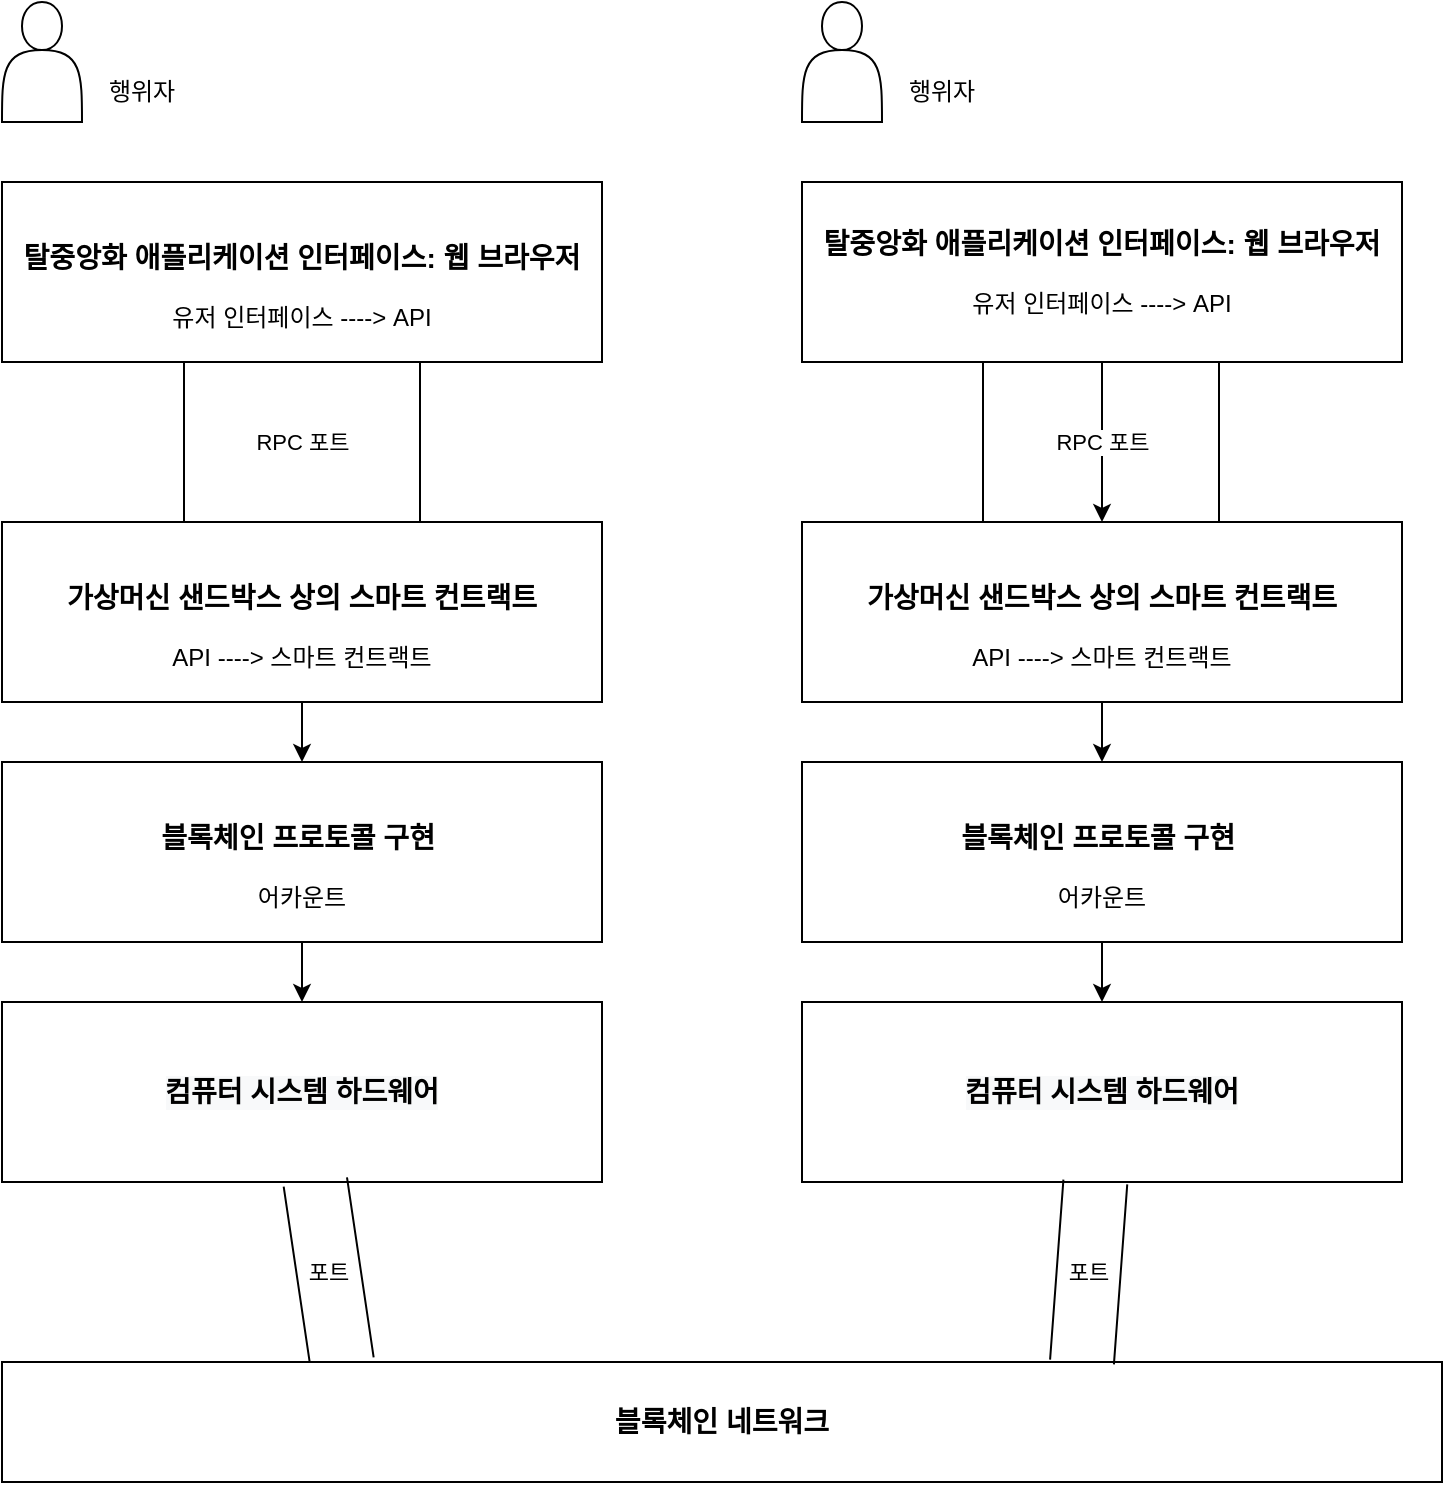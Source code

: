 <mxfile version="17.4.6" type="github">
  <diagram id="eL4BzawONwMXdwajap6b" name="Page-1">
    <mxGraphModel dx="1141" dy="1154" grid="1" gridSize="10" guides="1" tooltips="1" connect="1" arrows="1" fold="1" page="1" pageScale="1" pageWidth="827" pageHeight="1169" math="0" shadow="0">
      <root>
        <mxCell id="0" />
        <mxCell id="1" parent="0" />
        <mxCell id="LMngpZU32BugCkhdftWq-30" value="" style="edgeStyle=orthogonalEdgeStyle;rounded=0;orthogonalLoop=1;jettySize=auto;html=1;" parent="1" source="LMngpZU32BugCkhdftWq-1" target="LMngpZU32BugCkhdftWq-10" edge="1">
          <mxGeometry relative="1" as="geometry" />
        </mxCell>
        <mxCell id="LMngpZU32BugCkhdftWq-1" value="&lt;h3&gt;가상머신 샌드박스 상의 스마트 컨트랙트&lt;/h3&gt;&lt;div&gt;API ----&amp;gt; 스마트 컨트랙트&lt;/div&gt;" style="rounded=0;whiteSpace=wrap;html=1;" parent="1" vertex="1">
          <mxGeometry x="80" y="280" width="300" height="90" as="geometry" />
        </mxCell>
        <mxCell id="LMngpZU32BugCkhdftWq-7" style="edgeStyle=orthogonalEdgeStyle;rounded=0;orthogonalLoop=1;jettySize=auto;html=1;exitX=0.5;exitY=1;exitDx=0;exitDy=0;" parent="1" source="LMngpZU32BugCkhdftWq-1" target="LMngpZU32BugCkhdftWq-1" edge="1">
          <mxGeometry relative="1" as="geometry" />
        </mxCell>
        <mxCell id="LMngpZU32BugCkhdftWq-8" value="&lt;h3&gt;탈중앙화 애플리케이션 인터페이스: 웹 브라우저&lt;/h3&gt;&lt;div&gt;유저 인터페이스 ----&amp;gt; API&lt;/div&gt;" style="rounded=0;whiteSpace=wrap;html=1;" parent="1" vertex="1">
          <mxGeometry x="80" y="110" width="300" height="90" as="geometry" />
        </mxCell>
        <mxCell id="LMngpZU32BugCkhdftWq-9" value="&lt;h3 style=&quot;color: rgb(0 , 0 , 0) ; font-family: &amp;#34;helvetica&amp;#34; ; font-style: normal ; letter-spacing: normal ; text-align: center ; text-indent: 0px ; text-transform: none ; word-spacing: 0px ; background-color: rgb(248 , 249 , 250)&quot;&gt;컴퓨터 시스템 하드웨어&lt;/h3&gt;" style="rounded=0;whiteSpace=wrap;html=1;" parent="1" vertex="1">
          <mxGeometry x="80" y="520" width="300" height="90" as="geometry" />
        </mxCell>
        <mxCell id="LMngpZU32BugCkhdftWq-31" value="" style="edgeStyle=orthogonalEdgeStyle;rounded=0;orthogonalLoop=1;jettySize=auto;html=1;" parent="1" source="LMngpZU32BugCkhdftWq-10" target="LMngpZU32BugCkhdftWq-9" edge="1">
          <mxGeometry relative="1" as="geometry" />
        </mxCell>
        <mxCell id="LMngpZU32BugCkhdftWq-10" value="&lt;h3&gt;블록체인 프로토콜 구현&amp;nbsp;&lt;/h3&gt;&lt;div&gt;어카운트&lt;/div&gt;" style="rounded=0;whiteSpace=wrap;html=1;" parent="1" vertex="1">
          <mxGeometry x="80" y="400" width="300" height="90" as="geometry" />
        </mxCell>
        <mxCell id="LMngpZU32BugCkhdftWq-16" value="포트" style="shape=link;html=1;rounded=0;width=32;" parent="1" source="LMngpZU32BugCkhdftWq-9" edge="1">
          <mxGeometry width="100" relative="1" as="geometry">
            <mxPoint x="360" y="450" as="sourcePoint" />
            <mxPoint x="250" y="700" as="targetPoint" />
          </mxGeometry>
        </mxCell>
        <mxCell id="LMngpZU32BugCkhdftWq-17" value="&lt;h3 style=&quot;font-family: &amp;#34;helvetica&amp;#34;&quot;&gt;블록체인 네트워크&lt;/h3&gt;" style="rounded=0;whiteSpace=wrap;html=1;" parent="1" vertex="1">
          <mxGeometry x="80" y="700" width="720" height="60" as="geometry" />
        </mxCell>
        <mxCell id="LMngpZU32BugCkhdftWq-29" value="" style="edgeStyle=orthogonalEdgeStyle;rounded=0;orthogonalLoop=1;jettySize=auto;html=1;" parent="1" source="LMngpZU32BugCkhdftWq-18" target="LMngpZU32BugCkhdftWq-21" edge="1">
          <mxGeometry relative="1" as="geometry" />
        </mxCell>
        <mxCell id="LMngpZU32BugCkhdftWq-18" value="&lt;h3&gt;가상머신 샌드박스 상의 스마트 컨트랙트&lt;/h3&gt;&lt;div&gt;API ----&amp;gt; 스마트 컨트랙트&lt;/div&gt;" style="rounded=0;whiteSpace=wrap;html=1;" parent="1" vertex="1">
          <mxGeometry x="480" y="280" width="300" height="90" as="geometry" />
        </mxCell>
        <mxCell id="LMngpZU32BugCkhdftWq-36" value="" style="edgeStyle=orthogonalEdgeStyle;rounded=0;orthogonalLoop=1;jettySize=auto;html=1;" parent="1" source="LMngpZU32BugCkhdftWq-19" target="LMngpZU32BugCkhdftWq-18" edge="1">
          <mxGeometry relative="1" as="geometry" />
        </mxCell>
        <mxCell id="LMngpZU32BugCkhdftWq-19" value="&lt;h3&gt;탈중앙화 애플리케이션 인터페이스: 웹 브라우저&lt;/h3&gt;&lt;div&gt;유저 인터페이스 ----&amp;gt; API&lt;/div&gt;&lt;div&gt;&lt;span style=&quot;color: rgba(0 , 0 , 0 , 0) ; font-family: monospace ; font-size: 0px&quot;&gt;%3CmxGraphModel%3E%3Croot%3E%3CmxCell%20id%3D%220%22%2F%3E%3CmxCell%20id%3D%221%22%20parent%3D%220%22%2F%3E%3CmxCell%20id%3D%222%22%20value%3D%22%26lt%3Bh3%26gt%3B%ED%83%88%EC%A4%91%EC%95%99%ED%99%94%20%EC%95%A0%ED%94%8C%EB%A6%AC%EC%BC%80%EC%9D%B4%EC%85%98%20%EC%9D%B8%ED%84%B0%ED%8E%98%EC%9D%B4%EC%8A%A4%3A%20%EC%9B%B9%20%EB%B8%8C%EB%9D%BC%EC%9A%B0%EC%A0%80%26lt%3B%2Fh3%26gt%3B%26lt%3Bdiv%26gt%3B%EC%9C%A0%EC%A0%80%20%EC%9D%B8%ED%84%B0%ED%8E%98%EC%9D%B4%EC%8A%A4%20----%26amp%3Bgt%3B%20API%26lt%3B%2Fdiv%26gt%3B%22%20style%3D%22rounded%3D0%3BwhiteSpace%3Dwrap%3Bhtml%3D1%3B%22%20vertex%3D%221%22%20parent%3D%221%22%3E%3CmxGeometry%20x%3D%2280%22%20y%3D%22110%22%20width%3D%22300%22%20height%3D%2290%22%20as%3D%22geometry%22%2F%3E%3C%2FmxCell%3E%3C%2Froot%3E%3C%2FmxGraphModel%3Eㅇㅇ&lt;/span&gt;&lt;br&gt;&lt;/div&gt;" style="rounded=0;whiteSpace=wrap;html=1;" parent="1" vertex="1">
          <mxGeometry x="480" y="110" width="300" height="90" as="geometry" />
        </mxCell>
        <mxCell id="LMngpZU32BugCkhdftWq-20" value="&lt;h3 style=&quot;color: rgb(0 , 0 , 0) ; font-family: &amp;#34;helvetica&amp;#34; ; font-style: normal ; letter-spacing: normal ; text-align: center ; text-indent: 0px ; text-transform: none ; word-spacing: 0px ; background-color: rgb(248 , 249 , 250)&quot;&gt;컴퓨터 시스템 하드웨어&lt;/h3&gt;" style="rounded=0;whiteSpace=wrap;html=1;" parent="1" vertex="1">
          <mxGeometry x="480" y="520" width="300" height="90" as="geometry" />
        </mxCell>
        <mxCell id="LMngpZU32BugCkhdftWq-28" value="" style="edgeStyle=orthogonalEdgeStyle;rounded=0;orthogonalLoop=1;jettySize=auto;html=1;" parent="1" source="LMngpZU32BugCkhdftWq-21" target="LMngpZU32BugCkhdftWq-20" edge="1">
          <mxGeometry relative="1" as="geometry" />
        </mxCell>
        <mxCell id="LMngpZU32BugCkhdftWq-21" value="&lt;h3&gt;블록체인 프로토콜 구현&amp;nbsp;&lt;/h3&gt;&lt;div&gt;어카운트&lt;/div&gt;" style="rounded=0;whiteSpace=wrap;html=1;" parent="1" vertex="1">
          <mxGeometry x="480" y="400" width="300" height="90" as="geometry" />
        </mxCell>
        <mxCell id="LMngpZU32BugCkhdftWq-23" value="RPC 포트" style="shape=link;html=1;rounded=0;width=118;" parent="1" source="LMngpZU32BugCkhdftWq-8" target="LMngpZU32BugCkhdftWq-1" edge="1">
          <mxGeometry width="100" relative="1" as="geometry">
            <mxPoint x="309.997" y="230" as="sourcePoint" />
            <mxPoint x="323.33" y="320" as="targetPoint" />
            <Array as="points">
              <mxPoint x="230" y="240" />
            </Array>
          </mxGeometry>
        </mxCell>
        <mxCell id="LMngpZU32BugCkhdftWq-25" value="RPC 포트" style="shape=link;html=1;rounded=0;width=118;" parent="1" edge="1">
          <mxGeometry width="100" relative="1" as="geometry">
            <mxPoint x="629.5" y="200" as="sourcePoint" />
            <mxPoint x="629.5" y="280" as="targetPoint" />
            <Array as="points">
              <mxPoint x="629.5" y="240" />
            </Array>
          </mxGeometry>
        </mxCell>
        <mxCell id="LMngpZU32BugCkhdftWq-26" value="포트" style="shape=link;html=1;rounded=0;width=32;entryX=0.75;entryY=0;entryDx=0;entryDy=0;" parent="1" source="LMngpZU32BugCkhdftWq-20" target="LMngpZU32BugCkhdftWq-17" edge="1">
          <mxGeometry width="100" relative="1" as="geometry">
            <mxPoint x="669.997" y="610" as="sourcePoint" />
            <mxPoint x="683.33" y="700" as="targetPoint" />
          </mxGeometry>
        </mxCell>
        <mxCell id="LMngpZU32BugCkhdftWq-32" value="" style="shape=actor;whiteSpace=wrap;html=1;" parent="1" vertex="1">
          <mxGeometry x="80" y="20" width="40" height="60" as="geometry" />
        </mxCell>
        <mxCell id="LMngpZU32BugCkhdftWq-33" value="" style="shape=actor;whiteSpace=wrap;html=1;" parent="1" vertex="1">
          <mxGeometry x="480" y="20" width="40" height="60" as="geometry" />
        </mxCell>
        <mxCell id="LMngpZU32BugCkhdftWq-34" value="행위자" style="text;html=1;strokeColor=none;fillColor=none;align=center;verticalAlign=middle;whiteSpace=wrap;rounded=0;" parent="1" vertex="1">
          <mxGeometry x="120" y="50" width="60" height="30" as="geometry" />
        </mxCell>
        <mxCell id="LMngpZU32BugCkhdftWq-35" value="행위자" style="text;html=1;strokeColor=none;fillColor=none;align=center;verticalAlign=middle;whiteSpace=wrap;rounded=0;" parent="1" vertex="1">
          <mxGeometry x="520" y="50" width="60" height="30" as="geometry" />
        </mxCell>
      </root>
    </mxGraphModel>
  </diagram>
</mxfile>
